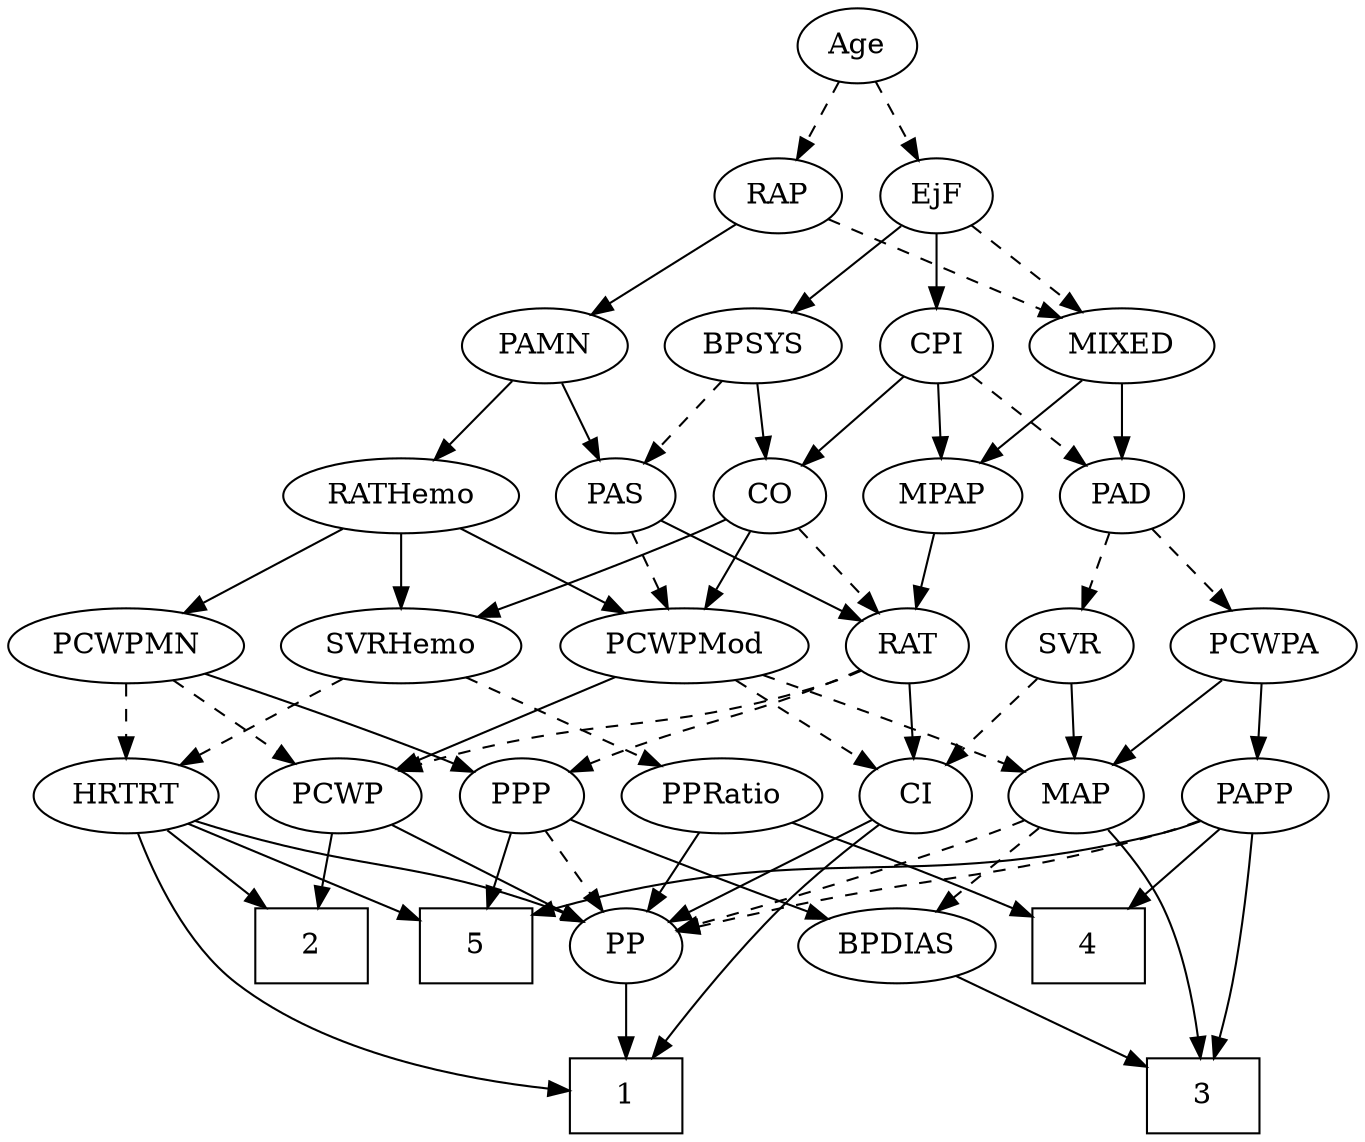 strict digraph {
	graph [bb="0,0,587.64,540"];
	node [label="\N"];
	1	[height=0.5,
		pos="283.05,18",
		shape=box,
		width=0.75];
	2	[height=0.5,
		pos="130.05,90",
		shape=box,
		width=0.75];
	3	[height=0.5,
		pos="550.05,18",
		shape=box,
		width=0.75];
	4	[height=0.5,
		pos="495.05,90",
		shape=box,
		width=0.75];
	5	[height=0.5,
		pos="211.05,90",
		shape=box,
		width=0.75];
	Age	[height=0.5,
		pos="374.05,522",
		width=0.75];
	EjF	[height=0.5,
		pos="411.05,450",
		width=0.75];
	Age -> EjF	[pos="e,402.51,467.15 382.63,504.76 387.11,496.28 392.7,485.71 397.73,476.2",
		style=dashed];
	RAP	[height=0.5,
		pos="338.05,450",
		width=0.77632];
	Age -> RAP	[pos="e,346.6,467.63 365.7,504.76 361.4,496.4 356.05,486.02 351.21,476.61",
		style=dashed];
	MIXED	[height=0.5,
		pos="496.05,378",
		width=1.1193];
	EjF -> MIXED	[pos="e,477.64,394.16 427.43,435.5 439.45,425.61 456.02,411.96 469.86,400.56",
		style=dashed];
	BPSYS	[height=0.5,
		pos="328.05,378",
		width=1.0471];
	EjF -> BPSYS	[pos="e,345.85,394.01 394.65,435.17 382.99,425.34 367.1,411.93 353.76,400.69",
		style=solid];
	CPI	[height=0.5,
		pos="411.05,378",
		width=0.75];
	EjF -> CPI	[pos="e,411.05,396.1 411.05,431.7 411.05,423.98 411.05,414.71 411.05,406.11",
		style=solid];
	RAP -> MIXED	[pos="e,468.11,391.07 360.32,438.69 365.17,436.47 370.27,434.14 375.05,432 403,419.46 434.73,405.57 458.68,395.16",
		style=dashed];
	PAMN	[height=0.5,
		pos="236.05,378",
		width=1.011];
	RAP -> PAMN	[pos="e,256.38,392.96 319.34,436.16 304.15,425.74 282.49,410.87 265.06,398.91",
		style=solid];
	MPAP	[height=0.5,
		pos="414.05,306",
		width=0.97491];
	MIXED -> MPAP	[pos="e,431.52,321.92 478.25,361.81 466.89,352.11 451.99,339.39 439.4,328.64",
		style=solid];
	PAD	[height=0.5,
		pos="496.05,306",
		width=0.79437];
	MIXED -> PAD	[pos="e,496.05,324.1 496.05,359.7 496.05,351.98 496.05,342.71 496.05,334.11",
		style=solid];
	RAT	[height=0.5,
		pos="385.05,234",
		width=0.75827];
	MPAP -> RAT	[pos="e,392,251.79 407.03,288.05 403.68,279.97 399.6,270.12 395.86,261.11",
		style=solid];
	CO	[height=0.5,
		pos="334.05,306",
		width=0.75];
	BPSYS -> CO	[pos="e,332.58,324.1 329.53,359.7 330.19,351.98 330.98,342.71 331.72,334.11",
		style=solid];
	PAS	[height=0.5,
		pos="262.05,306",
		width=0.75];
	BPSYS -> PAS	[pos="e,276.06,321.86 313.07,361.12 304.22,351.73 292.88,339.7 283.13,329.36",
		style=dashed];
	SVR	[height=0.5,
		pos="458.05,234",
		width=0.77632];
	PAD -> SVR	[pos="e,466.81,251.15 487.23,288.76 482.63,280.28 476.89,269.71 471.72,260.2",
		style=dashed];
	PCWPA	[height=0.5,
		pos="546.05,234",
		width=1.1555];
	PAD -> PCWPA	[pos="e,534.4,251.31 507.39,289.12 513.63,280.38 521.51,269.35 528.52,259.54",
		style=dashed];
	CO -> RAT	[pos="e,373.76,250.49 345.36,289.46 351.97,280.4 360.43,268.79 367.84,258.61",
		style=dashed];
	PCWPMod	[height=0.5,
		pos="288.05,234",
		width=1.4443];
	CO -> PCWPMod	[pos="e,299.08,251.8 323.61,289.12 318.01,280.59 310.97,269.89 304.64,260.25",
		style=solid];
	SVRHemo	[height=0.5,
		pos="168.05,234",
		width=1.3902];
	CO -> SVRHemo	[pos="e,200.57,247.7 312.81,294.74 307.98,292.47 302.85,290.11 298.05,288 268.86,275.17 235.57,261.62 209.98,251.43",
		style=solid];
	PAS -> RAT	[pos="e,365.02,246.4 282.08,293.6 302.18,282.16 333.35,264.42 356.13,251.46",
		style=solid];
	PAS -> PCWPMod	[pos="e,281.75,251.96 268.21,288.41 271.21,280.34 274.89,270.43 278.26,261.35",
		style=dashed];
	PAMN -> PAS	[pos="e,255.81,323.79 242.34,360.05 245.31,352.06 248.92,342.33 252.24,333.4",
		style=solid];
	RATHemo	[height=0.5,
		pos="168.05,306",
		width=1.3721];
	PAMN -> RATHemo	[pos="e,184.04,323.47 220.95,361.46 212.22,352.48 201.05,340.98 191.23,330.87",
		style=solid];
	RATHemo -> PCWPMod	[pos="e,262.51,249.9 193.2,290.33 210.76,280.08 234.42,266.28 253.71,255.03",
		style=solid];
	PCWPMN	[height=0.5,
		pos="50.046,234",
		width=1.3902];
	RATHemo -> PCWPMN	[pos="e,74.75,249.65 143.31,290.33 125.92,280.01 102.46,266.1 83.422,254.8",
		style=solid];
	RATHemo -> SVRHemo	[pos="e,168.05,252.1 168.05,287.7 168.05,279.98 168.05,270.71 168.05,262.11",
		style=solid];
	CPI -> MPAP	[pos="e,413.31,324.1 411.79,359.7 412.12,351.98 412.52,342.71 412.88,334.11",
		style=solid];
	CPI -> PAD	[pos="e,479.42,320.69 427.43,363.5 439.94,353.21 457.36,338.86 471.52,327.2",
		style=dashed];
	CPI -> CO	[pos="e,349.34,320.91 395.46,362.83 384.43,352.81 369.46,339.19 357.05,327.92",
		style=solid];
	PPP	[height=0.5,
		pos="220.05,162",
		width=0.75];
	RAT -> PPP	[pos="e,241.25,173.32 363.46,222.5 358.74,220.29 353.75,218.02 349.05,216 308.31,198.53 296.78,197.47 256.05,180 254.24,179.22 252.38,\
178.41 250.52,177.57",
		style=dashed];
	PCWP	[height=0.5,
		pos="140.05,162",
		width=0.97491];
	RAT -> PCWP	[pos="e,166.81,174.09 364.06,222.12 359.21,219.88 354.02,217.69 349.05,216 277.99,191.82 255.93,201.59 184.05,180 181.49,179.23 178.87,\
178.38 176.24,177.49",
		style=dashed];
	CI	[height=0.5,
		pos="390.05,162",
		width=0.75];
	RAT -> CI	[pos="e,388.82,180.1 386.28,215.7 386.83,207.98 387.49,198.71 388.11,190.11",
		style=solid];
	MAP	[height=0.5,
		pos="466.05,162",
		width=0.84854];
	SVR -> MAP	[pos="e,464.09,180.1 460.02,215.7 460.9,207.98 461.96,198.71 462.95,190.11",
		style=solid];
	SVR -> CI	[pos="e,404.45,177.82 443.62,218.15 434.34,208.6 422.1,195.99 411.66,185.25",
		style=dashed];
	PCWPMod -> MAP	[pos="e,441.99,173.39 322.2,220.26 350.21,209.73 390.83,194.24 426.05,180 428.23,179.12 430.48,178.2 432.74,177.26",
		style=dashed];
	PCWPMod -> PCWP	[pos="e,165.16,174.88 258.45,219 234.22,207.54 199.9,191.31 174.44,179.27",
		style=solid];
	PCWPMod -> CI	[pos="e,371.8,175.52 310.43,217.64 325.97,206.98 346.74,192.72 363.17,181.44",
		style=dashed];
	PCWPA -> MAP	[pos="e,482.39,177.3 528.29,217.46 517.04,207.62 502.34,194.76 490.05,184.01",
		style=solid];
	PAPP	[height=0.5,
		pos="546.05,162",
		width=0.88464];
	PCWPA -> PAPP	[pos="e,546.05,180.1 546.05,215.7 546.05,207.98 546.05,198.71 546.05,190.11",
		style=solid];
	PCWPMN -> PPP	[pos="e,198.83,173.3 83.331,220.52 110.59,210.14 150.07,194.72 184.05,180 185.85,179.22 187.7,178.4 189.57,177.56",
		style=solid];
	PCWPMN -> PCWP	[pos="e,121.36,177.54 70.019,217.46 82.714,207.59 99.304,194.69 113.15,183.92",
		style=dashed];
	HRTRT	[height=0.5,
		pos="47.046,162",
		width=1.1013];
	PCWPMN -> HRTRT	[pos="e,47.779,180.1 49.304,215.7 48.973,207.98 48.576,198.71 48.208,190.11",
		style=dashed];
	PPRatio	[height=0.5,
		pos="305.05,162",
		width=1.1013];
	SVRHemo -> PPRatio	[pos="e,279.67,175.96 195.77,218.83 217.35,207.81 247.41,192.45 270.55,180.63",
		style=dashed];
	SVRHemo -> HRTRT	[pos="e,70.734,176.7 142.68,218.33 124.29,207.69 99.274,193.22 79.44,181.74",
		style=dashed];
	BPDIAS	[height=0.5,
		pos="408.05,90",
		width=1.1735];
	BPDIAS -> 3	[pos="e,522.97,32.345 434.75,75.834 457.12,64.807 489.26,48.966 513.92,36.807",
		style=solid];
	MAP -> 3	[pos="e,549.7,36.31 487.44,148.93 501.97,139.61 520.42,125.39 531.05,108 542.41,89.405 547.04,65.011 548.9,46.466",
		style=solid];
	MAP -> BPDIAS	[pos="e,421.69,107.47 453.17,145.46 445.87,136.65 436.57,125.43 428.31,115.46",
		style=dashed];
	PP	[height=0.5,
		pos="283.05,90",
		width=0.75];
	MAP -> PP	[pos="e,306.46,99.295 442.01,150.57 436.77,148.35 431.23,146.06 426.05,144 388.63,129.13 345.21,113.22 316.12,102.76",
		style=dashed];
	PP -> 1	[pos="e,283.05,36.104 283.05,71.697 283.05,63.983 283.05,54.712 283.05,46.112",
		style=solid];
	PPP -> 5	[pos="e,213.27,108.28 217.87,144.05 216.88,136.35 215.68,127.03 214.56,118.36",
		style=solid];
	PPP -> BPDIAS	[pos="e,375.06,101.39 241.2,150.56 246.04,148.3 251.18,145.99 256.05,144 292.46,129.1 334.78,114.56 365.51,104.49",
		style=solid];
	PPP -> PP	[pos="e,269.7,105.82 233.41,146.15 241.93,136.69 253.13,124.24 262.74,113.56",
		style=dashed];
	PPRatio -> 4	[pos="e,467.67,104.31 335.62,150.37 341.72,148.26 348.09,146.06 354.05,144 397.86,128.89 411.68,126.78 458.24,108.13",
		style=solid];
	PPRatio -> PP	[pos="e,288.32,107.79 299.72,144.05 297.21,136.06 294.15,126.33 291.34,117.4",
		style=solid];
	PCWP -> 2	[pos="e,132.49,108.1 137.57,143.7 136.47,135.98 135.15,126.71 133.92,118.11",
		style=solid];
	PCWP -> PP	[pos="e,261.58,101.51 164.63,148.97 188.95,137.06 226.24,118.8 252.47,105.97",
		style=solid];
	CI -> 1	[pos="e,296.01,36.21 378.39,145.53 360.05,121.2 324.27,73.714 302.14,44.34",
		style=solid];
	CI -> PP	[pos="e,301.83,103.29 371.41,148.81 354.56,137.78 329.53,121.41 310.41,108.9",
		style=solid];
	PAPP -> 3	[pos="e,555.87,36.44 553.34,144.18 557.38,133.94 561.99,120.46 564.05,108 566.65,92.214 566.11,87.867 564.05,72 562.94,63.506 560.88,54.434 \
558.68,46.24",
		style=solid];
	PAPP -> 4	[pos="e,507.64,108.29 534.47,145.12 528.29,136.63 520.53,125.98 513.54,116.38",
		style=solid];
	PAPP -> 5	[pos="e,238.22,104.88 522.3,149.7 517.04,147.54 511.43,145.49 506.05,144 397.1,113.85 360.43,139.7 247.9,107.72",
		style=solid];
	PAPP -> PP	[pos="e,308.19,96.856 521.76,149.91 516.63,147.78 511.21,145.7 506.05,144 497.07,141.05 378.57,113.28 318.07,99.162",
		style=dashed];
	HRTRT -> 1	[pos="e,255.91,20.028 51.569,143.93 57.79,123.78 70.932,90.659 94.046,72 138.07,36.456 204.5,24.724 245.75,20.867",
		style=solid];
	HRTRT -> 2	[pos="e,109.74,108.13 65.055,145.81 75.85,136.71 89.806,124.94 102.02,114.64",
		style=solid];
	HRTRT -> 5	[pos="e,183.91,102.58 74.866,149.13 102.33,137.4 144.46,119.42 174.58,106.56",
		style=solid];
	HRTRT -> PP	[pos="e,262.41,101.64 76.953,150.09 83.223,147.96 89.822,145.82 96.046,144 162.27,124.67 181.95,130.85 247.05,108 248.95,107.33 250.89,\
106.59 252.84,105.81",
		style=solid];
}
